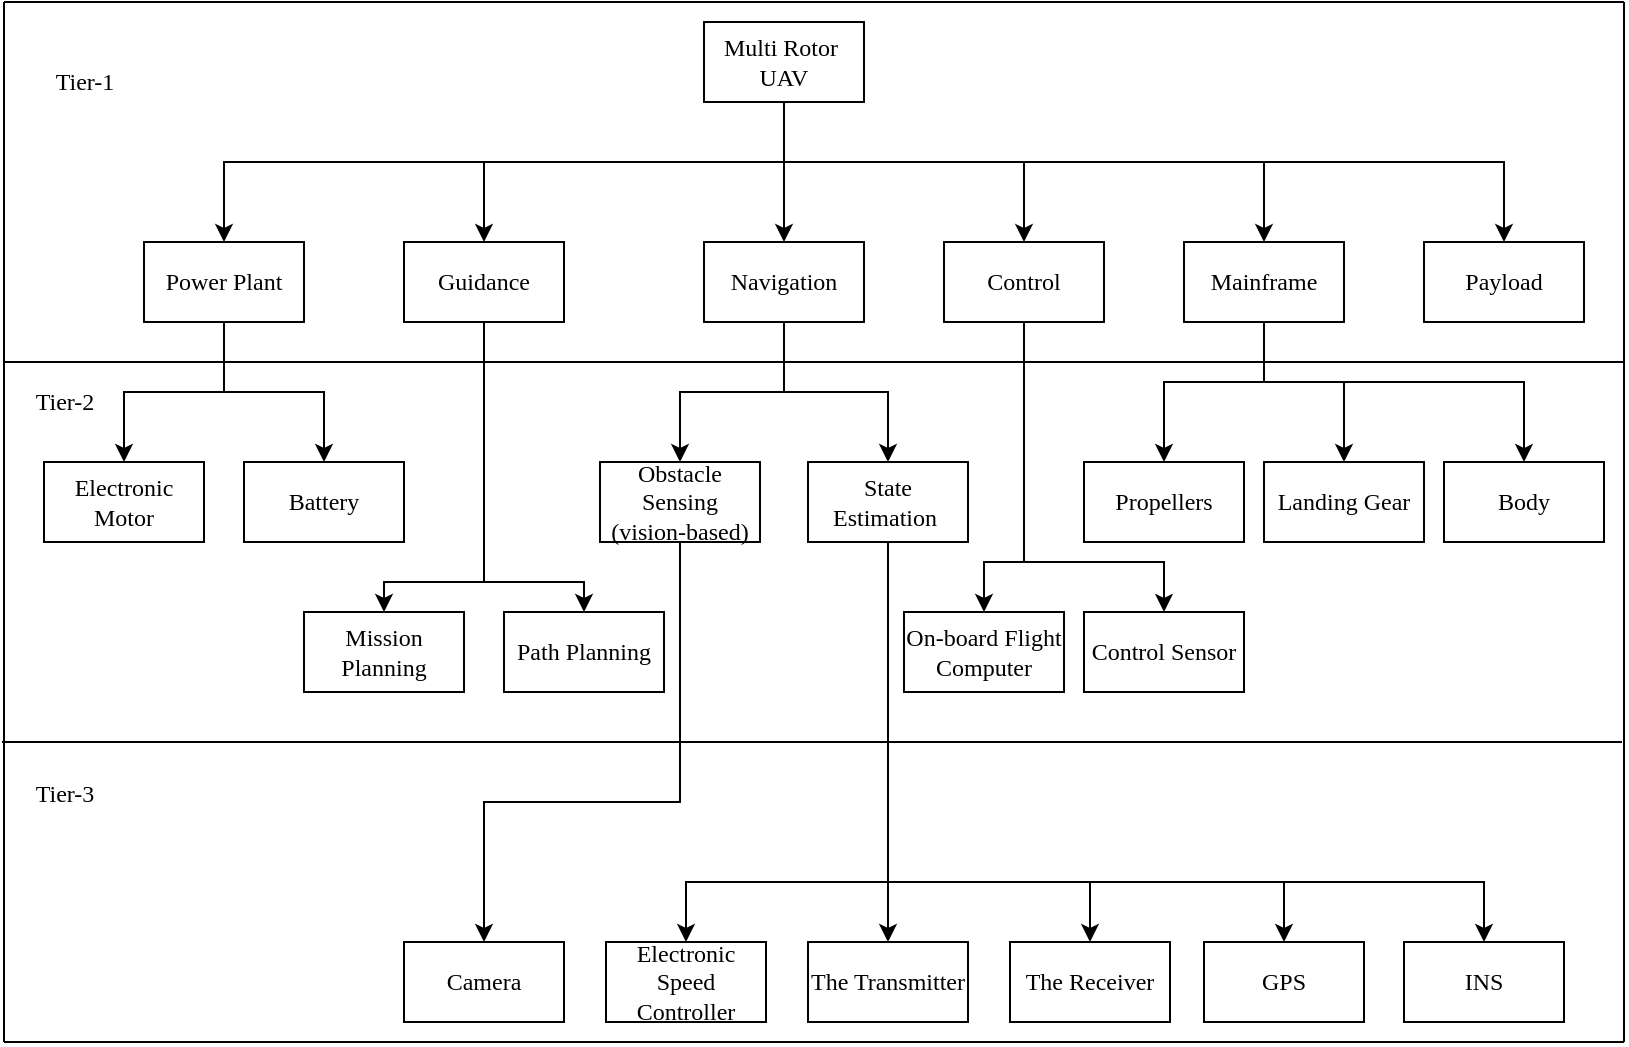<mxfile version="13.0.9">
    <diagram id="6hGFLwfOUW9BJ-s0fimq" name="Page-1">
        <mxGraphModel dx="549" dy="498" grid="1" gridSize="10" guides="1" tooltips="1" connect="1" arrows="1" fold="1" page="1" pageScale="1" pageWidth="827" pageHeight="1169" math="0" shadow="0">
            <root>
                <mxCell id="0"/>
                <mxCell id="1" parent="0"/>
                <mxCell id="21" style="edgeStyle=orthogonalEdgeStyle;rounded=0;orthogonalLoop=1;jettySize=auto;html=1;entryX=0.5;entryY=0;entryDx=0;entryDy=0;fontFamily=Times New Roman;" parent="1" source="2" target="6" edge="1">
                    <mxGeometry relative="1" as="geometry"/>
                </mxCell>
                <mxCell id="22" style="edgeStyle=orthogonalEdgeStyle;rounded=0;orthogonalLoop=1;jettySize=auto;html=1;fontFamily=Times New Roman;" parent="1" source="2" target="4" edge="1">
                    <mxGeometry relative="1" as="geometry">
                        <Array as="points">
                            <mxPoint x="400" y="360"/>
                            <mxPoint x="250" y="360"/>
                        </Array>
                    </mxGeometry>
                </mxCell>
                <mxCell id="23" style="edgeStyle=orthogonalEdgeStyle;rounded=0;orthogonalLoop=1;jettySize=auto;html=1;fontFamily=Times New Roman;" parent="1" source="2" target="3" edge="1">
                    <mxGeometry relative="1" as="geometry">
                        <Array as="points">
                            <mxPoint x="400" y="360"/>
                            <mxPoint x="120" y="360"/>
                        </Array>
                    </mxGeometry>
                </mxCell>
                <mxCell id="24" style="edgeStyle=orthogonalEdgeStyle;rounded=0;orthogonalLoop=1;jettySize=auto;html=1;entryX=0.5;entryY=0;entryDx=0;entryDy=0;fontFamily=Times New Roman;" parent="1" source="2" target="8" edge="1">
                    <mxGeometry relative="1" as="geometry">
                        <Array as="points">
                            <mxPoint x="400" y="360"/>
                            <mxPoint x="520" y="360"/>
                        </Array>
                    </mxGeometry>
                </mxCell>
                <mxCell id="25" style="edgeStyle=orthogonalEdgeStyle;rounded=0;orthogonalLoop=1;jettySize=auto;html=1;entryX=0.5;entryY=0;entryDx=0;entryDy=0;fontFamily=Times New Roman;" parent="1" source="2" target="5" edge="1">
                    <mxGeometry relative="1" as="geometry">
                        <Array as="points">
                            <mxPoint x="400" y="360"/>
                            <mxPoint x="640" y="360"/>
                        </Array>
                    </mxGeometry>
                </mxCell>
                <mxCell id="34" style="edgeStyle=orthogonalEdgeStyle;rounded=0;orthogonalLoop=1;jettySize=auto;html=1;fontFamily=Times New Roman;" parent="1" source="2" target="33" edge="1">
                    <mxGeometry relative="1" as="geometry">
                        <Array as="points">
                            <mxPoint x="400" y="360"/>
                            <mxPoint x="760" y="360"/>
                        </Array>
                    </mxGeometry>
                </mxCell>
                <mxCell id="2" value="&lt;font face=&quot;Times New Roman&quot;&gt;Multi Rotor&amp;nbsp;&lt;br&gt;UAV&lt;/font&gt;" style="rounded=0;whiteSpace=wrap;html=1;" parent="1" vertex="1">
                    <mxGeometry x="360" y="290" width="80" height="40" as="geometry"/>
                </mxCell>
                <mxCell id="13" style="edgeStyle=orthogonalEdgeStyle;rounded=0;orthogonalLoop=1;jettySize=auto;html=1;entryX=0.5;entryY=0;entryDx=0;entryDy=0;fontFamily=Times New Roman;" parent="1" source="3" target="9" edge="1">
                    <mxGeometry relative="1" as="geometry"/>
                </mxCell>
                <mxCell id="14" style="edgeStyle=orthogonalEdgeStyle;rounded=0;orthogonalLoop=1;jettySize=auto;html=1;fontFamily=Times New Roman;" parent="1" source="3" target="10" edge="1">
                    <mxGeometry relative="1" as="geometry"/>
                </mxCell>
                <mxCell id="3" value="Power Plant" style="rounded=0;whiteSpace=wrap;html=1;fontFamily=Times New Roman;" parent="1" vertex="1">
                    <mxGeometry x="80" y="400" width="80" height="40" as="geometry"/>
                </mxCell>
                <mxCell id="28" style="edgeStyle=orthogonalEdgeStyle;rounded=0;orthogonalLoop=1;jettySize=auto;html=1;fontFamily=Times New Roman;" parent="1" source="4" target="26" edge="1">
                    <mxGeometry relative="1" as="geometry">
                        <Array as="points">
                            <mxPoint x="250" y="570"/>
                            <mxPoint x="200" y="570"/>
                        </Array>
                    </mxGeometry>
                </mxCell>
                <mxCell id="29" style="edgeStyle=orthogonalEdgeStyle;rounded=0;orthogonalLoop=1;jettySize=auto;html=1;entryX=0.5;entryY=0;entryDx=0;entryDy=0;fontFamily=Times New Roman;" parent="1" source="4" target="27" edge="1">
                    <mxGeometry relative="1" as="geometry">
                        <Array as="points">
                            <mxPoint x="250" y="570"/>
                            <mxPoint x="300" y="570"/>
                        </Array>
                    </mxGeometry>
                </mxCell>
                <mxCell id="4" value="Guidance" style="rounded=0;whiteSpace=wrap;html=1;fontFamily=Times New Roman;" parent="1" vertex="1">
                    <mxGeometry x="210" y="400" width="80" height="40" as="geometry"/>
                </mxCell>
                <mxCell id="38" style="edgeStyle=orthogonalEdgeStyle;rounded=0;orthogonalLoop=1;jettySize=auto;html=1;entryX=0.5;entryY=0;entryDx=0;entryDy=0;fontFamily=Times New Roman;" parent="1" source="5" target="35" edge="1">
                    <mxGeometry relative="1" as="geometry">
                        <Array as="points">
                            <mxPoint x="640" y="470"/>
                            <mxPoint x="590" y="470"/>
                        </Array>
                    </mxGeometry>
                </mxCell>
                <mxCell id="39" style="edgeStyle=orthogonalEdgeStyle;rounded=0;orthogonalLoop=1;jettySize=auto;html=1;entryX=0.5;entryY=0;entryDx=0;entryDy=0;fontFamily=Times New Roman;" parent="1" source="5" target="36" edge="1">
                    <mxGeometry relative="1" as="geometry">
                        <Array as="points">
                            <mxPoint x="640" y="470"/>
                            <mxPoint x="680" y="470"/>
                        </Array>
                    </mxGeometry>
                </mxCell>
                <mxCell id="40" style="edgeStyle=orthogonalEdgeStyle;rounded=0;orthogonalLoop=1;jettySize=auto;html=1;fontFamily=Times New Roman;" parent="1" source="5" target="37" edge="1">
                    <mxGeometry relative="1" as="geometry">
                        <Array as="points">
                            <mxPoint x="640" y="470"/>
                            <mxPoint x="770" y="470"/>
                        </Array>
                    </mxGeometry>
                </mxCell>
                <mxCell id="5" value="Mainframe" style="rounded=0;whiteSpace=wrap;html=1;fontFamily=Times New Roman;" parent="1" vertex="1">
                    <mxGeometry x="600" y="400" width="80" height="40" as="geometry"/>
                </mxCell>
                <mxCell id="17" style="edgeStyle=orthogonalEdgeStyle;rounded=0;orthogonalLoop=1;jettySize=auto;html=1;fontFamily=Times New Roman;" parent="1" source="6" target="15" edge="1">
                    <mxGeometry relative="1" as="geometry"/>
                </mxCell>
                <mxCell id="18" style="edgeStyle=orthogonalEdgeStyle;rounded=0;orthogonalLoop=1;jettySize=auto;html=1;entryX=0.5;entryY=0;entryDx=0;entryDy=0;fontFamily=Times New Roman;" parent="1" source="6" target="16" edge="1">
                    <mxGeometry relative="1" as="geometry"/>
                </mxCell>
                <mxCell id="6" value="Navigation" style="rounded=0;whiteSpace=wrap;html=1;fontFamily=Times New Roman;" parent="1" vertex="1">
                    <mxGeometry x="360" y="400" width="80" height="40" as="geometry"/>
                </mxCell>
                <mxCell id="32" style="edgeStyle=orthogonalEdgeStyle;rounded=0;orthogonalLoop=1;jettySize=auto;html=1;fontFamily=Times New Roman;" parent="1" source="8" target="31" edge="1">
                    <mxGeometry relative="1" as="geometry">
                        <Array as="points">
                            <mxPoint x="520" y="560"/>
                            <mxPoint x="500" y="560"/>
                        </Array>
                    </mxGeometry>
                </mxCell>
                <mxCell id="75" style="edgeStyle=orthogonalEdgeStyle;rounded=0;orthogonalLoop=1;jettySize=auto;html=1;entryX=0.5;entryY=0;entryDx=0;entryDy=0;" edge="1" parent="1" source="8" target="74">
                    <mxGeometry relative="1" as="geometry">
                        <Array as="points">
                            <mxPoint x="520" y="560"/>
                            <mxPoint x="590" y="560"/>
                        </Array>
                    </mxGeometry>
                </mxCell>
                <mxCell id="8" value="Control" style="rounded=0;whiteSpace=wrap;html=1;fontFamily=Times New Roman;" parent="1" vertex="1">
                    <mxGeometry x="480" y="400" width="80" height="40" as="geometry"/>
                </mxCell>
                <mxCell id="9" value="Electronic Motor" style="rounded=0;whiteSpace=wrap;html=1;fontFamily=Times New Roman;" parent="1" vertex="1">
                    <mxGeometry x="30" y="510" width="80" height="40" as="geometry"/>
                </mxCell>
                <mxCell id="10" value="Battery" style="rounded=0;whiteSpace=wrap;html=1;fontFamily=Times New Roman;" parent="1" vertex="1">
                    <mxGeometry x="130" y="510" width="80" height="40" as="geometry"/>
                </mxCell>
                <mxCell id="70" style="edgeStyle=orthogonalEdgeStyle;rounded=0;orthogonalLoop=1;jettySize=auto;html=1;fontFamily=Times New Roman;" parent="1" source="15" target="69" edge="1">
                    <mxGeometry relative="1" as="geometry">
                        <Array as="points">
                            <mxPoint x="348" y="680"/>
                            <mxPoint x="250" y="680"/>
                        </Array>
                    </mxGeometry>
                </mxCell>
                <mxCell id="15" value="Obstacle Sensing (vision-based)" style="rounded=0;whiteSpace=wrap;html=1;fontFamily=Times New Roman;" parent="1" vertex="1">
                    <mxGeometry x="308" y="510" width="80" height="40" as="geometry"/>
                </mxCell>
                <mxCell id="50" style="edgeStyle=orthogonalEdgeStyle;rounded=0;orthogonalLoop=1;jettySize=auto;html=1;fontFamily=Times New Roman;" parent="1" source="16" target="43" edge="1">
                    <mxGeometry relative="1" as="geometry"/>
                </mxCell>
                <mxCell id="51" style="edgeStyle=orthogonalEdgeStyle;rounded=0;orthogonalLoop=1;jettySize=auto;html=1;entryX=0.5;entryY=0;entryDx=0;entryDy=0;fontFamily=Times New Roman;" parent="1" source="16" target="48" edge="1">
                    <mxGeometry relative="1" as="geometry">
                        <Array as="points">
                            <mxPoint x="452" y="720"/>
                            <mxPoint x="351" y="720"/>
                        </Array>
                    </mxGeometry>
                </mxCell>
                <mxCell id="53" style="edgeStyle=orthogonalEdgeStyle;rounded=0;orthogonalLoop=1;jettySize=auto;html=1;fontFamily=Times New Roman;" parent="1" source="16" target="45" edge="1">
                    <mxGeometry relative="1" as="geometry">
                        <Array as="points">
                            <mxPoint x="452" y="720"/>
                            <mxPoint x="553" y="720"/>
                        </Array>
                    </mxGeometry>
                </mxCell>
                <mxCell id="57" style="edgeStyle=orthogonalEdgeStyle;rounded=0;orthogonalLoop=1;jettySize=auto;html=1;entryX=0.5;entryY=0;entryDx=0;entryDy=0;fontFamily=Times New Roman;" parent="1" source="16" target="54" edge="1">
                    <mxGeometry relative="1" as="geometry">
                        <Array as="points">
                            <mxPoint x="452" y="720"/>
                            <mxPoint x="650" y="720"/>
                        </Array>
                    </mxGeometry>
                </mxCell>
                <mxCell id="58" style="edgeStyle=orthogonalEdgeStyle;rounded=0;orthogonalLoop=1;jettySize=auto;html=1;entryX=0.5;entryY=0;entryDx=0;entryDy=0;fontFamily=Times New Roman;" parent="1" source="16" target="55" edge="1">
                    <mxGeometry relative="1" as="geometry">
                        <Array as="points">
                            <mxPoint x="452" y="720"/>
                            <mxPoint x="750" y="720"/>
                        </Array>
                    </mxGeometry>
                </mxCell>
                <mxCell id="16" value="State Estimation&amp;nbsp;" style="rounded=0;whiteSpace=wrap;html=1;fontFamily=Times New Roman;" parent="1" vertex="1">
                    <mxGeometry x="412" y="510" width="80" height="40" as="geometry"/>
                </mxCell>
                <mxCell id="26" value="Mission Planning" style="rounded=0;whiteSpace=wrap;html=1;fontFamily=Times New Roman;" parent="1" vertex="1">
                    <mxGeometry x="160" y="585" width="80" height="40" as="geometry"/>
                </mxCell>
                <mxCell id="27" value="Path Planning" style="rounded=0;whiteSpace=wrap;html=1;fontFamily=Times New Roman;" parent="1" vertex="1">
                    <mxGeometry x="260" y="585" width="80" height="40" as="geometry"/>
                </mxCell>
                <mxCell id="31" value="On-board Flight Computer" style="rounded=0;whiteSpace=wrap;html=1;fontFamily=Times New Roman;" parent="1" vertex="1">
                    <mxGeometry x="460" y="585" width="80" height="40" as="geometry"/>
                </mxCell>
                <mxCell id="33" value="Payload" style="rounded=0;whiteSpace=wrap;html=1;fontFamily=Times New Roman;" parent="1" vertex="1">
                    <mxGeometry x="720" y="400" width="80" height="40" as="geometry"/>
                </mxCell>
                <mxCell id="35" value="Propellers" style="rounded=0;whiteSpace=wrap;html=1;fontFamily=Times New Roman;" parent="1" vertex="1">
                    <mxGeometry x="550" y="510" width="80" height="40" as="geometry"/>
                </mxCell>
                <mxCell id="36" value="Landing Gear" style="rounded=0;whiteSpace=wrap;html=1;fontFamily=Times New Roman;" parent="1" vertex="1">
                    <mxGeometry x="640" y="510" width="80" height="40" as="geometry"/>
                </mxCell>
                <mxCell id="37" value="Body" style="rounded=0;whiteSpace=wrap;html=1;fontFamily=Times New Roman;" parent="1" vertex="1">
                    <mxGeometry x="730" y="510" width="80" height="40" as="geometry"/>
                </mxCell>
                <mxCell id="41" value="" style="endArrow=none;html=1;fontFamily=Times New Roman;" parent="1" edge="1">
                    <mxGeometry width="50" height="50" relative="1" as="geometry">
                        <mxPoint x="10" y="460" as="sourcePoint"/>
                        <mxPoint x="820" y="460" as="targetPoint"/>
                    </mxGeometry>
                </mxCell>
                <mxCell id="43" value="The Transmitter" style="rounded=0;whiteSpace=wrap;html=1;fontFamily=Times New Roman;" parent="1" vertex="1">
                    <mxGeometry x="412" y="750" width="80" height="40" as="geometry"/>
                </mxCell>
                <mxCell id="45" value="The Receiver" style="rounded=0;whiteSpace=wrap;html=1;fontFamily=Times New Roman;" parent="1" vertex="1">
                    <mxGeometry x="513" y="750" width="80" height="40" as="geometry"/>
                </mxCell>
                <mxCell id="48" value="Electronic Speed Controller" style="rounded=0;whiteSpace=wrap;html=1;fontFamily=Times New Roman;" parent="1" vertex="1">
                    <mxGeometry x="311" y="750" width="80" height="40" as="geometry"/>
                </mxCell>
                <mxCell id="54" value="GPS" style="rounded=0;whiteSpace=wrap;html=1;fontFamily=Times New Roman;" parent="1" vertex="1">
                    <mxGeometry x="610" y="750" width="80" height="40" as="geometry"/>
                </mxCell>
                <mxCell id="55" value="INS" style="rounded=0;whiteSpace=wrap;html=1;fontFamily=Times New Roman;" parent="1" vertex="1">
                    <mxGeometry x="710" y="750" width="80" height="40" as="geometry"/>
                </mxCell>
                <mxCell id="62" value="" style="endArrow=none;html=1;fontFamily=Times New Roman;" parent="1" edge="1">
                    <mxGeometry width="50" height="50" relative="1" as="geometry">
                        <mxPoint x="9" y="650" as="sourcePoint"/>
                        <mxPoint x="819" y="650" as="targetPoint"/>
                    </mxGeometry>
                </mxCell>
                <mxCell id="65" value="" style="endArrow=none;html=1;fontFamily=Times New Roman;" parent="1" edge="1">
                    <mxGeometry width="50" height="50" relative="1" as="geometry">
                        <mxPoint x="10" y="800" as="sourcePoint"/>
                        <mxPoint x="10" y="280" as="targetPoint"/>
                    </mxGeometry>
                </mxCell>
                <mxCell id="66" value="" style="endArrow=none;html=1;fontFamily=Times New Roman;" parent="1" edge="1">
                    <mxGeometry width="50" height="50" relative="1" as="geometry">
                        <mxPoint x="10" y="800" as="sourcePoint"/>
                        <mxPoint x="820" y="800" as="targetPoint"/>
                    </mxGeometry>
                </mxCell>
                <mxCell id="67" value="" style="endArrow=none;html=1;fontFamily=Times New Roman;" parent="1" edge="1">
                    <mxGeometry width="50" height="50" relative="1" as="geometry">
                        <mxPoint x="820" y="800" as="sourcePoint"/>
                        <mxPoint x="820" y="280" as="targetPoint"/>
                    </mxGeometry>
                </mxCell>
                <mxCell id="68" value="" style="endArrow=none;html=1;fontFamily=Times New Roman;" parent="1" edge="1">
                    <mxGeometry width="50" height="50" relative="1" as="geometry">
                        <mxPoint x="10" y="280" as="sourcePoint"/>
                        <mxPoint x="820" y="280" as="targetPoint"/>
                    </mxGeometry>
                </mxCell>
                <mxCell id="69" value="Camera" style="rounded=0;whiteSpace=wrap;html=1;fontFamily=Times New Roman;" parent="1" vertex="1">
                    <mxGeometry x="210" y="750" width="80" height="40" as="geometry"/>
                </mxCell>
                <mxCell id="71" value="Tier-1" style="text;html=1;align=center;verticalAlign=middle;resizable=0;points=[];autosize=1;fontFamily=Times New Roman;" parent="1" vertex="1">
                    <mxGeometry x="30" y="310" width="40" height="20" as="geometry"/>
                </mxCell>
                <mxCell id="72" value="Tier-2" style="text;html=1;align=center;verticalAlign=middle;resizable=0;points=[];autosize=1;fontFamily=Times New Roman;" parent="1" vertex="1">
                    <mxGeometry x="20" y="470" width="40" height="20" as="geometry"/>
                </mxCell>
                <mxCell id="73" value="Tier-3" style="text;html=1;align=center;verticalAlign=middle;resizable=0;points=[];autosize=1;fontFamily=Times New Roman;" parent="1" vertex="1">
                    <mxGeometry x="20" y="666" width="40" height="20" as="geometry"/>
                </mxCell>
                <mxCell id="74" value="Control Sensor" style="rounded=0;whiteSpace=wrap;html=1;fontFamily=Times New Roman;" vertex="1" parent="1">
                    <mxGeometry x="550" y="585" width="80" height="40" as="geometry"/>
                </mxCell>
            </root>
        </mxGraphModel>
    </diagram>
</mxfile>